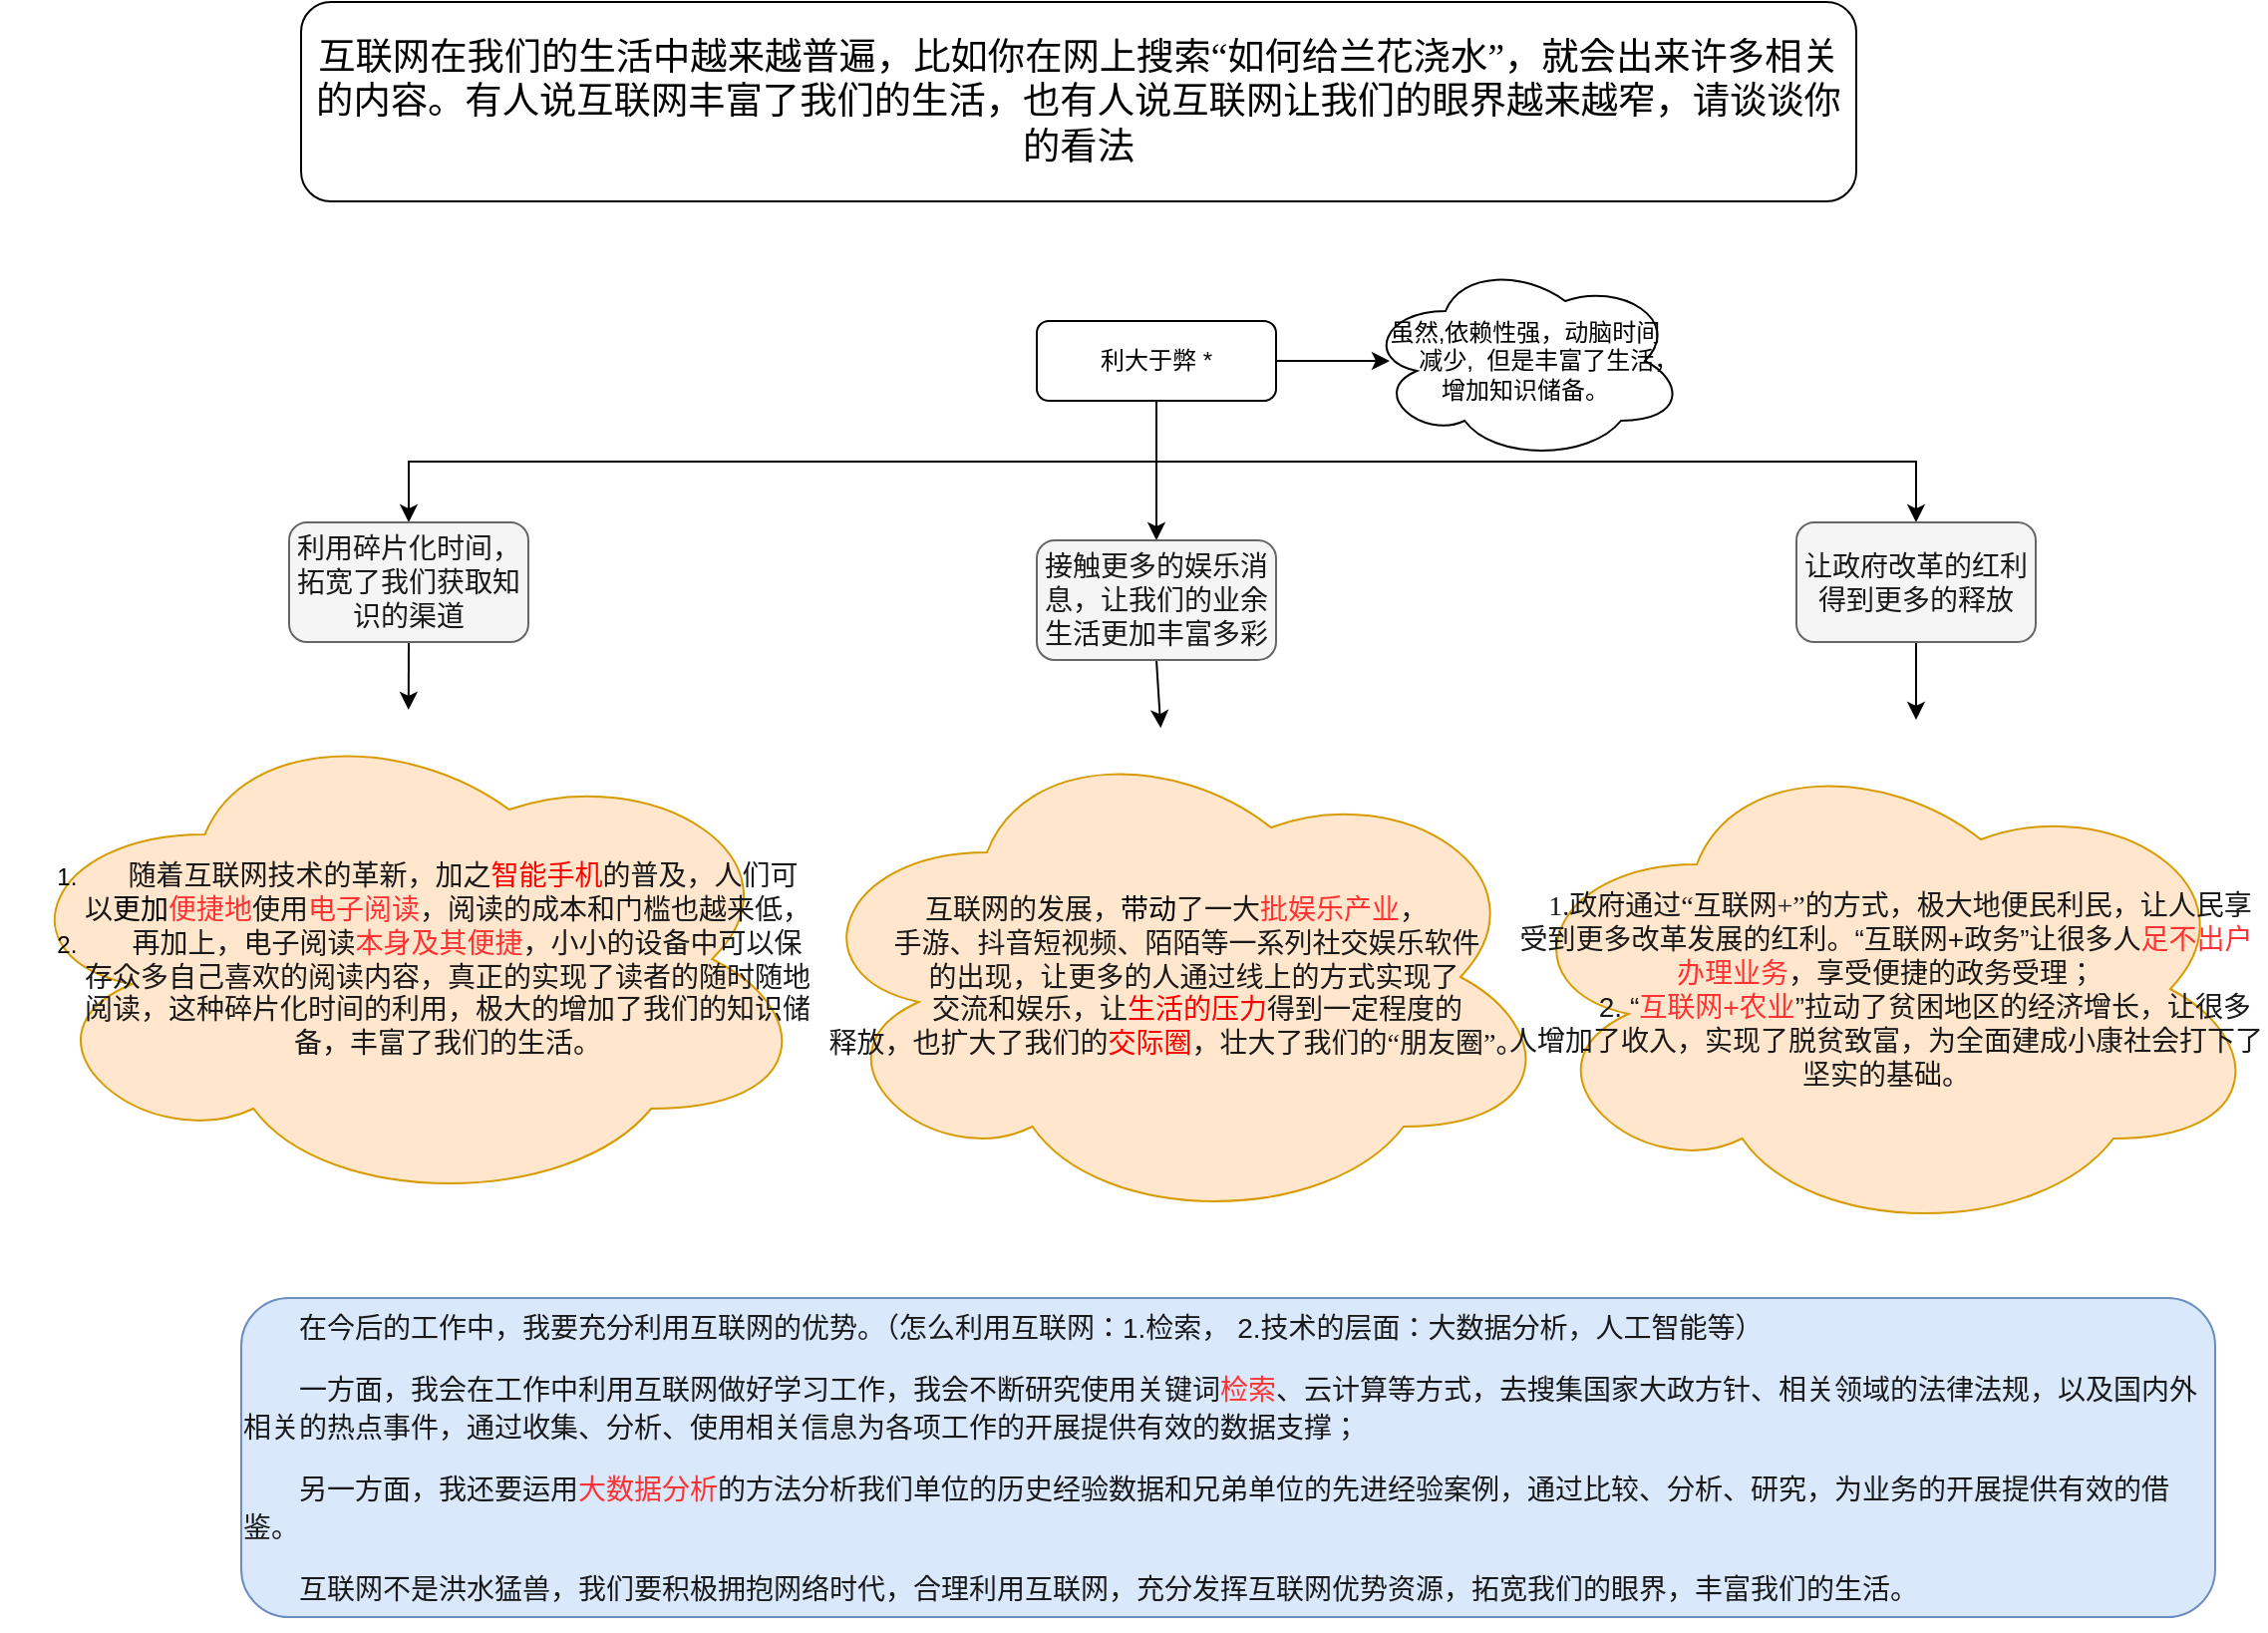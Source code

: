 <mxfile version="14.6.11" type="github">
  <diagram id="C5RBs43oDa-KdzZeNtuy" name="Page-1">
    <mxGraphModel dx="2557" dy="1989" grid="1" gridSize="10" guides="1" tooltips="1" connect="1" arrows="1" fold="1" page="1" pageScale="1" pageWidth="827" pageHeight="1169" math="0" shadow="0">
      <root>
        <mxCell id="WIyWlLk6GJQsqaUBKTNV-0" />
        <mxCell id="WIyWlLk6GJQsqaUBKTNV-1" parent="WIyWlLk6GJQsqaUBKTNV-0" />
        <mxCell id="8xRxbdoGfwqq_y77huhC-3" value="" style="edgeStyle=orthogonalEdgeStyle;rounded=0;orthogonalLoop=1;jettySize=auto;html=1;" edge="1" parent="WIyWlLk6GJQsqaUBKTNV-1" source="WIyWlLk6GJQsqaUBKTNV-3">
          <mxGeometry relative="1" as="geometry">
            <mxPoint x="556" y="130" as="targetPoint" />
          </mxGeometry>
        </mxCell>
        <mxCell id="8xRxbdoGfwqq_y77huhC-9" style="edgeStyle=orthogonalEdgeStyle;rounded=0;orthogonalLoop=1;jettySize=auto;html=1;exitX=0.5;exitY=1;exitDx=0;exitDy=0;entryX=0.5;entryY=0;entryDx=0;entryDy=0;" edge="1" parent="WIyWlLk6GJQsqaUBKTNV-1" source="WIyWlLk6GJQsqaUBKTNV-3" target="8xRxbdoGfwqq_y77huhC-8">
          <mxGeometry relative="1" as="geometry" />
        </mxCell>
        <mxCell id="8xRxbdoGfwqq_y77huhC-10" style="edgeStyle=orthogonalEdgeStyle;rounded=0;orthogonalLoop=1;jettySize=auto;html=1;exitX=0.5;exitY=1;exitDx=0;exitDy=0;" edge="1" parent="WIyWlLk6GJQsqaUBKTNV-1" source="WIyWlLk6GJQsqaUBKTNV-3" target="8xRxbdoGfwqq_y77huhC-0">
          <mxGeometry relative="1" as="geometry" />
        </mxCell>
        <mxCell id="8xRxbdoGfwqq_y77huhC-12" style="edgeStyle=orthogonalEdgeStyle;rounded=0;orthogonalLoop=1;jettySize=auto;html=1;" edge="1" parent="WIyWlLk6GJQsqaUBKTNV-1" source="WIyWlLk6GJQsqaUBKTNV-3" target="8xRxbdoGfwqq_y77huhC-4">
          <mxGeometry relative="1" as="geometry" />
        </mxCell>
        <mxCell id="WIyWlLk6GJQsqaUBKTNV-3" value="利大于弊 *" style="rounded=1;whiteSpace=wrap;html=1;fontSize=12;glass=0;strokeWidth=1;shadow=0;" parent="WIyWlLk6GJQsqaUBKTNV-1" vertex="1">
          <mxGeometry x="379" y="110" width="120" height="40" as="geometry" />
        </mxCell>
        <mxCell id="8xRxbdoGfwqq_y77huhC-20" style="edgeStyle=none;rounded=0;orthogonalLoop=1;jettySize=auto;html=1;exitX=0.5;exitY=1;exitDx=0;exitDy=0;" edge="1" parent="WIyWlLk6GJQsqaUBKTNV-1" source="8xRxbdoGfwqq_y77huhC-0">
          <mxGeometry relative="1" as="geometry">
            <mxPoint x="820" y="310" as="targetPoint" />
          </mxGeometry>
        </mxCell>
        <mxCell id="8xRxbdoGfwqq_y77huhC-0" value="&lt;p class=&quot;MsoNormal&quot;&gt;&lt;span style=&quot;color: rgb(25 , 25 , 25) ; font-size: 10.5pt&quot;&gt;让政府改革的红利得到更多的释放&lt;/span&gt;&lt;/p&gt;" style="rounded=1;whiteSpace=wrap;html=1;fillColor=#f5f5f5;strokeColor=#666666;fontColor=#333333;" vertex="1" parent="WIyWlLk6GJQsqaUBKTNV-1">
          <mxGeometry x="760" y="211" width="120" height="60" as="geometry" />
        </mxCell>
        <mxCell id="8xRxbdoGfwqq_y77huhC-1" value="&lt;p class=&quot;MsoNormal&quot;&gt;&lt;span style=&quot;font-size: 14.0pt&quot;&gt;&lt;font face=&quot;宋体&quot;&gt;互联网在我们的生活中越来越普遍，比如你在网上搜索&lt;/font&gt;&lt;font face=&quot;宋体&quot;&gt;“如何给兰花浇水”，就会出来许多相关的内容。有人说互联网丰富了我们的生活，也有人说互联网让我们的眼界越来越窄，请谈谈你的看法&lt;/font&gt;&lt;/span&gt;&lt;/p&gt;" style="rounded=1;whiteSpace=wrap;html=1;fontSize=12;glass=0;strokeWidth=1;shadow=0;" vertex="1" parent="WIyWlLk6GJQsqaUBKTNV-1">
          <mxGeometry x="10" y="-50" width="780" height="100" as="geometry" />
        </mxCell>
        <mxCell id="8xRxbdoGfwqq_y77huhC-2" value="虽然,依赖性强，动脑时间&lt;br&gt;&amp;nbsp; &amp;nbsp; &amp;nbsp; &amp;nbsp;减少,&amp;nbsp; 但是丰富了生活， 增加知识储备。" style="ellipse;shape=cloud;whiteSpace=wrap;html=1;rounded=1;shadow=0;strokeWidth=1;glass=0;" vertex="1" parent="WIyWlLk6GJQsqaUBKTNV-1">
          <mxGeometry x="544" y="80" width="160" height="100" as="geometry" />
        </mxCell>
        <mxCell id="8xRxbdoGfwqq_y77huhC-19" style="edgeStyle=none;rounded=0;orthogonalLoop=1;jettySize=auto;html=1;exitX=0.5;exitY=1;exitDx=0;exitDy=0;" edge="1" parent="WIyWlLk6GJQsqaUBKTNV-1" source="8xRxbdoGfwqq_y77huhC-4" target="8xRxbdoGfwqq_y77huhC-16">
          <mxGeometry relative="1" as="geometry" />
        </mxCell>
        <mxCell id="8xRxbdoGfwqq_y77huhC-4" value="&lt;p class=&quot;MsoNormal&quot;&gt;&lt;span style=&quot;color: rgb(25 , 25 , 25) ; font-size: 10.5pt&quot;&gt;接触更多的娱乐消息，让我们的业余生活更加丰富多彩&lt;/span&gt;&lt;/p&gt;" style="whiteSpace=wrap;html=1;rounded=1;shadow=0;strokeWidth=1;glass=0;fillColor=#f5f5f5;strokeColor=#666666;fontColor=#333333;" vertex="1" parent="WIyWlLk6GJQsqaUBKTNV-1">
          <mxGeometry x="379" y="220" width="120" height="60" as="geometry" />
        </mxCell>
        <mxCell id="8xRxbdoGfwqq_y77huhC-15" style="edgeStyle=none;rounded=0;orthogonalLoop=1;jettySize=auto;html=1;exitX=0.5;exitY=1;exitDx=0;exitDy=0;" edge="1" parent="WIyWlLk6GJQsqaUBKTNV-1" source="8xRxbdoGfwqq_y77huhC-8" target="8xRxbdoGfwqq_y77huhC-14">
          <mxGeometry relative="1" as="geometry" />
        </mxCell>
        <mxCell id="8xRxbdoGfwqq_y77huhC-8" value="&lt;p class=&quot;MsoNormal&quot;&gt;&lt;span style=&quot;color: rgb(25 , 25 , 25) ; font-size: 10.5pt&quot;&gt;利用碎片化时间，拓宽了我们获取知识的渠道&lt;/span&gt;&lt;/p&gt;" style="rounded=1;whiteSpace=wrap;html=1;fillColor=#f5f5f5;strokeColor=#666666;fontColor=#333333;" vertex="1" parent="WIyWlLk6GJQsqaUBKTNV-1">
          <mxGeometry x="4" y="211" width="120" height="60" as="geometry" />
        </mxCell>
        <mxCell id="8xRxbdoGfwqq_y77huhC-14" value="&lt;p class=&quot;MsoNormal&quot; style=&quot;text-indent: 21.0pt ; text-align: left ; line-height: 150%&quot;&gt;&lt;ol&gt;&lt;li&gt;&lt;span style=&quot;text-indent: 21pt ; color: rgb(25 , 25 , 25) ; font-size: 10.5pt&quot;&gt;&amp;nbsp; &amp;nbsp; 随着互联网技术的革新，加之&lt;/span&gt;&lt;span style=&quot;text-indent: 21pt ; font-size: 10.5pt&quot;&gt;&lt;font color=&quot;#ff0000&quot;&gt;智能手机&lt;/font&gt;&lt;/span&gt;&lt;span style=&quot;text-indent: 21pt ; color: rgb(25 , 25 , 25) ; font-size: 10.5pt&quot;&gt;的普及，人们可以&lt;/span&gt;&lt;span style=&quot;text-indent: 21pt ; font-size: 10.5pt&quot;&gt;更加&lt;font color=&quot;#ff3333&quot;&gt;便捷地&lt;/font&gt;&lt;/span&gt;&lt;span style=&quot;text-indent: 21pt ; color: rgb(25 , 25 , 25) ; font-size: 10.5pt&quot;&gt;使用&lt;/span&gt;&lt;span style=&quot;text-indent: 21pt ; font-size: 10.5pt&quot;&gt;&lt;font color=&quot;#ff3333&quot;&gt;电子阅读&lt;/font&gt;&lt;/span&gt;&lt;span style=&quot;text-indent: 21pt ; color: rgb(25 , 25 , 25) ; font-size: 10.5pt&quot;&gt;，&lt;/span&gt;&lt;span style=&quot;text-indent: 21pt ; color: rgb(25 , 25 , 25) ; font-size: 10.5pt&quot;&gt;阅读的成本和门槛也越来低，&lt;/span&gt;&lt;/li&gt;&lt;li&gt;&lt;span style=&quot;color: rgb(25 , 25 , 25) ; font-size: 10.5pt ; text-indent: 21pt&quot;&gt;&amp;nbsp; &amp;nbsp; &amp;nbsp;再加上，电子阅读&lt;/span&gt;&lt;span style=&quot;font-size: 10.5pt ; text-indent: 21pt&quot;&gt;&lt;font color=&quot;#ff3333&quot;&gt;本身及其便捷&lt;/font&gt;&lt;/span&gt;&lt;span style=&quot;color: rgb(25 , 25 , 25) ; font-size: 10.5pt ; text-indent: 21pt&quot;&gt;，小小的设备中可以保存众多自己喜欢的阅读内容，真正的实现了读者的随时随地阅读，这种碎片化时间的利用，极大的增加了我们的知识储备，丰富了我们的生活。&lt;/span&gt;&lt;/li&gt;&lt;/ol&gt;&lt;/p&gt;" style="ellipse;shape=cloud;whiteSpace=wrap;html=1;fillColor=#ffe6cc;strokeColor=#d79b00;" vertex="1" parent="WIyWlLk6GJQsqaUBKTNV-1">
          <mxGeometry x="-140" y="305" width="407" height="250" as="geometry" />
        </mxCell>
        <mxCell id="8xRxbdoGfwqq_y77huhC-16" value="&lt;p class=&quot;MsoNormal&quot; style=&quot;text-indent: 21.0pt ; text-align: left ; line-height: 150%&quot;&gt;&lt;/p&gt;&lt;span style=&quot;text-align: left ; text-indent: 21pt ; font-size: 10.5pt&quot;&gt;&lt;font face=&quot;宋体&quot;&gt;&lt;font color=&quot;#191919&quot;&gt;互联网的发展，&lt;/font&gt;带动&lt;font color=&quot;#191919&quot;&gt;了一大&lt;/font&gt;&lt;font color=&quot;#ff3333&quot;&gt;批娱乐产业&lt;/font&gt;&lt;font color=&quot;#191919&quot;&gt;，&lt;/font&gt;&lt;br&gt;&lt;/font&gt;&lt;/span&gt;&lt;font face=&quot;宋体&quot; style=&quot;text-align: left ; text-indent: 21pt ; color: rgb(25 , 25 , 25) ; font-size: 10.5pt&quot;&gt;&amp;nbsp; &amp;nbsp;手游、抖音短视频、陌陌等一系列社交娱乐软件&lt;br&gt;&amp;nbsp; &amp;nbsp; &amp;nbsp;的出现，让更多的人通过线上的方式实现了&lt;br&gt;&amp;nbsp; &amp;nbsp; &amp;nbsp; 交流和娱乐，让&lt;/font&gt;&lt;font face=&quot;宋体&quot; style=&quot;text-align: left ; text-indent: 21pt ; font-size: 10.5pt&quot; color=&quot;#ff0000&quot;&gt;生活的压力&lt;/font&gt;&lt;font face=&quot;宋体&quot; style=&quot;text-align: left ; text-indent: 21pt ; color: rgb(25 , 25 , 25) ; font-size: 10.5pt&quot;&gt;得到一定程度的&lt;br&gt;释放，也扩大了我们的&lt;/font&gt;&lt;font face=&quot;宋体&quot; style=&quot;text-align: left ; text-indent: 21pt ; font-size: 10.5pt&quot; color=&quot;#ff0000&quot;&gt;交际圈&lt;/font&gt;&lt;font face=&quot;宋体&quot; style=&quot;text-align: left ; text-indent: 21pt ; color: rgb(25 , 25 , 25) ; font-size: 10.5pt&quot;&gt;，壮大了我们的&lt;/font&gt;&lt;font face=&quot;宋体&quot; style=&quot;text-align: left ; text-indent: 21pt ; color: rgb(25 , 25 , 25) ; font-size: 10.5pt&quot;&gt;“朋友圈”。&lt;br&gt;&lt;/font&gt;&lt;p&gt;&lt;/p&gt;" style="ellipse;shape=cloud;whiteSpace=wrap;html=1;fillColor=#ffe6cc;strokeColor=#d79b00;" vertex="1" parent="WIyWlLk6GJQsqaUBKTNV-1">
          <mxGeometry x="259" y="314" width="380" height="250" as="geometry" />
        </mxCell>
        <mxCell id="8xRxbdoGfwqq_y77huhC-17" value="&lt;p class=&quot;MsoNormal&quot; style=&quot;text-indent: 21.0pt ; text-align: left ; line-height: 150%&quot;&gt;&lt;/p&gt;&lt;p class=&quot;MsoNormal&quot;&gt;&lt;/p&gt;&lt;span style=&quot;font-size: 10.5pt&quot;&gt;&lt;div&gt;&lt;span style=&quot;color: rgb(25 , 25 , 25) ; font-size: 10.5pt&quot;&gt;&lt;font face=&quot;宋体&quot;&gt;&amp;nbsp; &amp;nbsp; 1.政府通过&lt;/font&gt;&lt;font face=&quot;宋体&quot;&gt;“互联网+”的方式，极大地便民利民，&lt;/font&gt;&lt;/span&gt;&lt;span style=&quot;font-size: 10.5pt&quot;&gt;&lt;font color=&quot;#191919&quot;&gt;让人民享受到更多改革发展的红利。“互联网+政务”让很多人&lt;/font&gt;&lt;font color=&quot;#ff3333&quot;&gt;足不出户办理业务&lt;/font&gt;&lt;font color=&quot;#191919&quot;&gt;，享受便捷的政务受理；&lt;/font&gt;&lt;/span&gt;&lt;/div&gt;&lt;/span&gt;&lt;span style=&quot;font-size: 10.5pt&quot;&gt;&lt;div&gt;&lt;span style=&quot;font-size: 10.5pt&quot;&gt;&lt;font color=&quot;#191919&quot;&gt;&amp;nbsp; &amp;nbsp; &amp;nbsp; &amp;nbsp; &amp;nbsp; 2. “&lt;/font&gt;&lt;font color=&quot;#ff3333&quot;&gt;互联网+农业&lt;/font&gt;&lt;font color=&quot;#191919&quot;&gt;”拉动了贫困地区的经济增长，让很多人增加了收入，实现了脱贫致富，为全面建成小康社会打下了坚实的基础。&lt;/font&gt;&lt;/span&gt;&lt;/div&gt;&lt;/span&gt;&lt;p&gt;&lt;/p&gt;&lt;p&gt;&lt;/p&gt;" style="ellipse;shape=cloud;whiteSpace=wrap;html=1;fillColor=#ffe6cc;strokeColor=#d79b00;" vertex="1" parent="WIyWlLk6GJQsqaUBKTNV-1">
          <mxGeometry x="615" y="320" width="380" height="250" as="geometry" />
        </mxCell>
        <mxCell id="8xRxbdoGfwqq_y77huhC-21" value="&lt;p class=&quot;MsoNormal&quot; style=&quot;text-indent: 21.0pt ; text-align: left ; line-height: 150%&quot;&gt;&lt;span style=&quot;color: rgb(25 , 25 , 25) ; font-size: 10.5pt ; text-indent: 21pt&quot;&gt;在今后的工作中，我要充分利用互联网的优势。（怎么利用互联网：1.检索， 2.技术的层面：大数据分析，人工智能等）&lt;/span&gt;&lt;br&gt;&lt;/p&gt;&lt;p class=&quot;MsoNormal&quot; style=&quot;text-indent: 21.0pt ; text-align: left ; line-height: 150%&quot;&gt;&lt;span style=&quot;color: rgb(25 , 25 , 25) ; font-size: 10.5pt&quot;&gt;一方面&lt;/span&gt;&lt;span style=&quot;color: rgb(25 , 25 , 25) ; font-size: 10.5pt&quot;&gt;，我会在工作中利用互联网做好学习工作，我会不断研究使用关键词&lt;/span&gt;&lt;span style=&quot;font-size: 10.5pt&quot;&gt;&lt;font color=&quot;#ff3333&quot;&gt;检索&lt;/font&gt;&lt;/span&gt;&lt;span style=&quot;color: rgb(25 , 25 , 25) ; font-size: 10.5pt&quot;&gt;、云计算等方式，去搜集国家大政方针、相关领域的法律法规，以及国内外相关的热点事件，通过收集、分析、使用相关信息为各项工作的开展提供有效的数据支撑；&lt;/span&gt;&lt;/p&gt;&lt;p class=&quot;MsoNormal&quot; style=&quot;text-indent: 21.0pt ; text-align: left ; line-height: 150%&quot;&gt;&lt;span style=&quot;color: rgb(25 , 25 , 25) ; font-size: 10.5pt&quot;&gt;另一方面，我还要运用&lt;/span&gt;&lt;span style=&quot;font-size: 10.5pt&quot;&gt;&lt;font color=&quot;#ff3333&quot;&gt;大数据分析&lt;/font&gt;&lt;/span&gt;&lt;span style=&quot;color: rgb(25 , 25 , 25) ; font-size: 10.5pt&quot;&gt;的方法分析我们单位的历史经验数据和兄弟单位的先进经验案例，通过比较、分析、研究，为业务的开展提供有效的借鉴。&lt;/span&gt;&lt;/p&gt;&lt;p class=&quot;MsoNormal&quot; style=&quot;text-indent: 21.0pt ; text-align: left ; line-height: 150%&quot;&gt;&lt;span style=&quot;color: rgb(25 , 25 , 25) ; font-size: 10.5pt ; text-indent: 21pt&quot;&gt;互联网不是洪水猛兽，我们要积极拥抱网络时代，合理利用互联网，充分发挥互联网优势资源，拓宽我们的眼界，丰富我们的生活。&lt;/span&gt;&lt;/p&gt;&lt;p class=&quot;MsoNormal&quot; style=&quot;text-indent: 21.0pt ; text-align: left ; line-height: 150%&quot;&gt;&lt;span style=&quot;color: rgb(25 , 25 , 25) ; font-size: 10.5pt&quot;&gt;&lt;/span&gt;&lt;/p&gt;" style="rounded=1;whiteSpace=wrap;html=1;fontSize=12;glass=0;strokeWidth=1;shadow=0;fillColor=#dae8fc;strokeColor=#6c8ebf;" vertex="1" parent="WIyWlLk6GJQsqaUBKTNV-1">
          <mxGeometry x="-20" y="600" width="990" height="160" as="geometry" />
        </mxCell>
      </root>
    </mxGraphModel>
  </diagram>
</mxfile>
